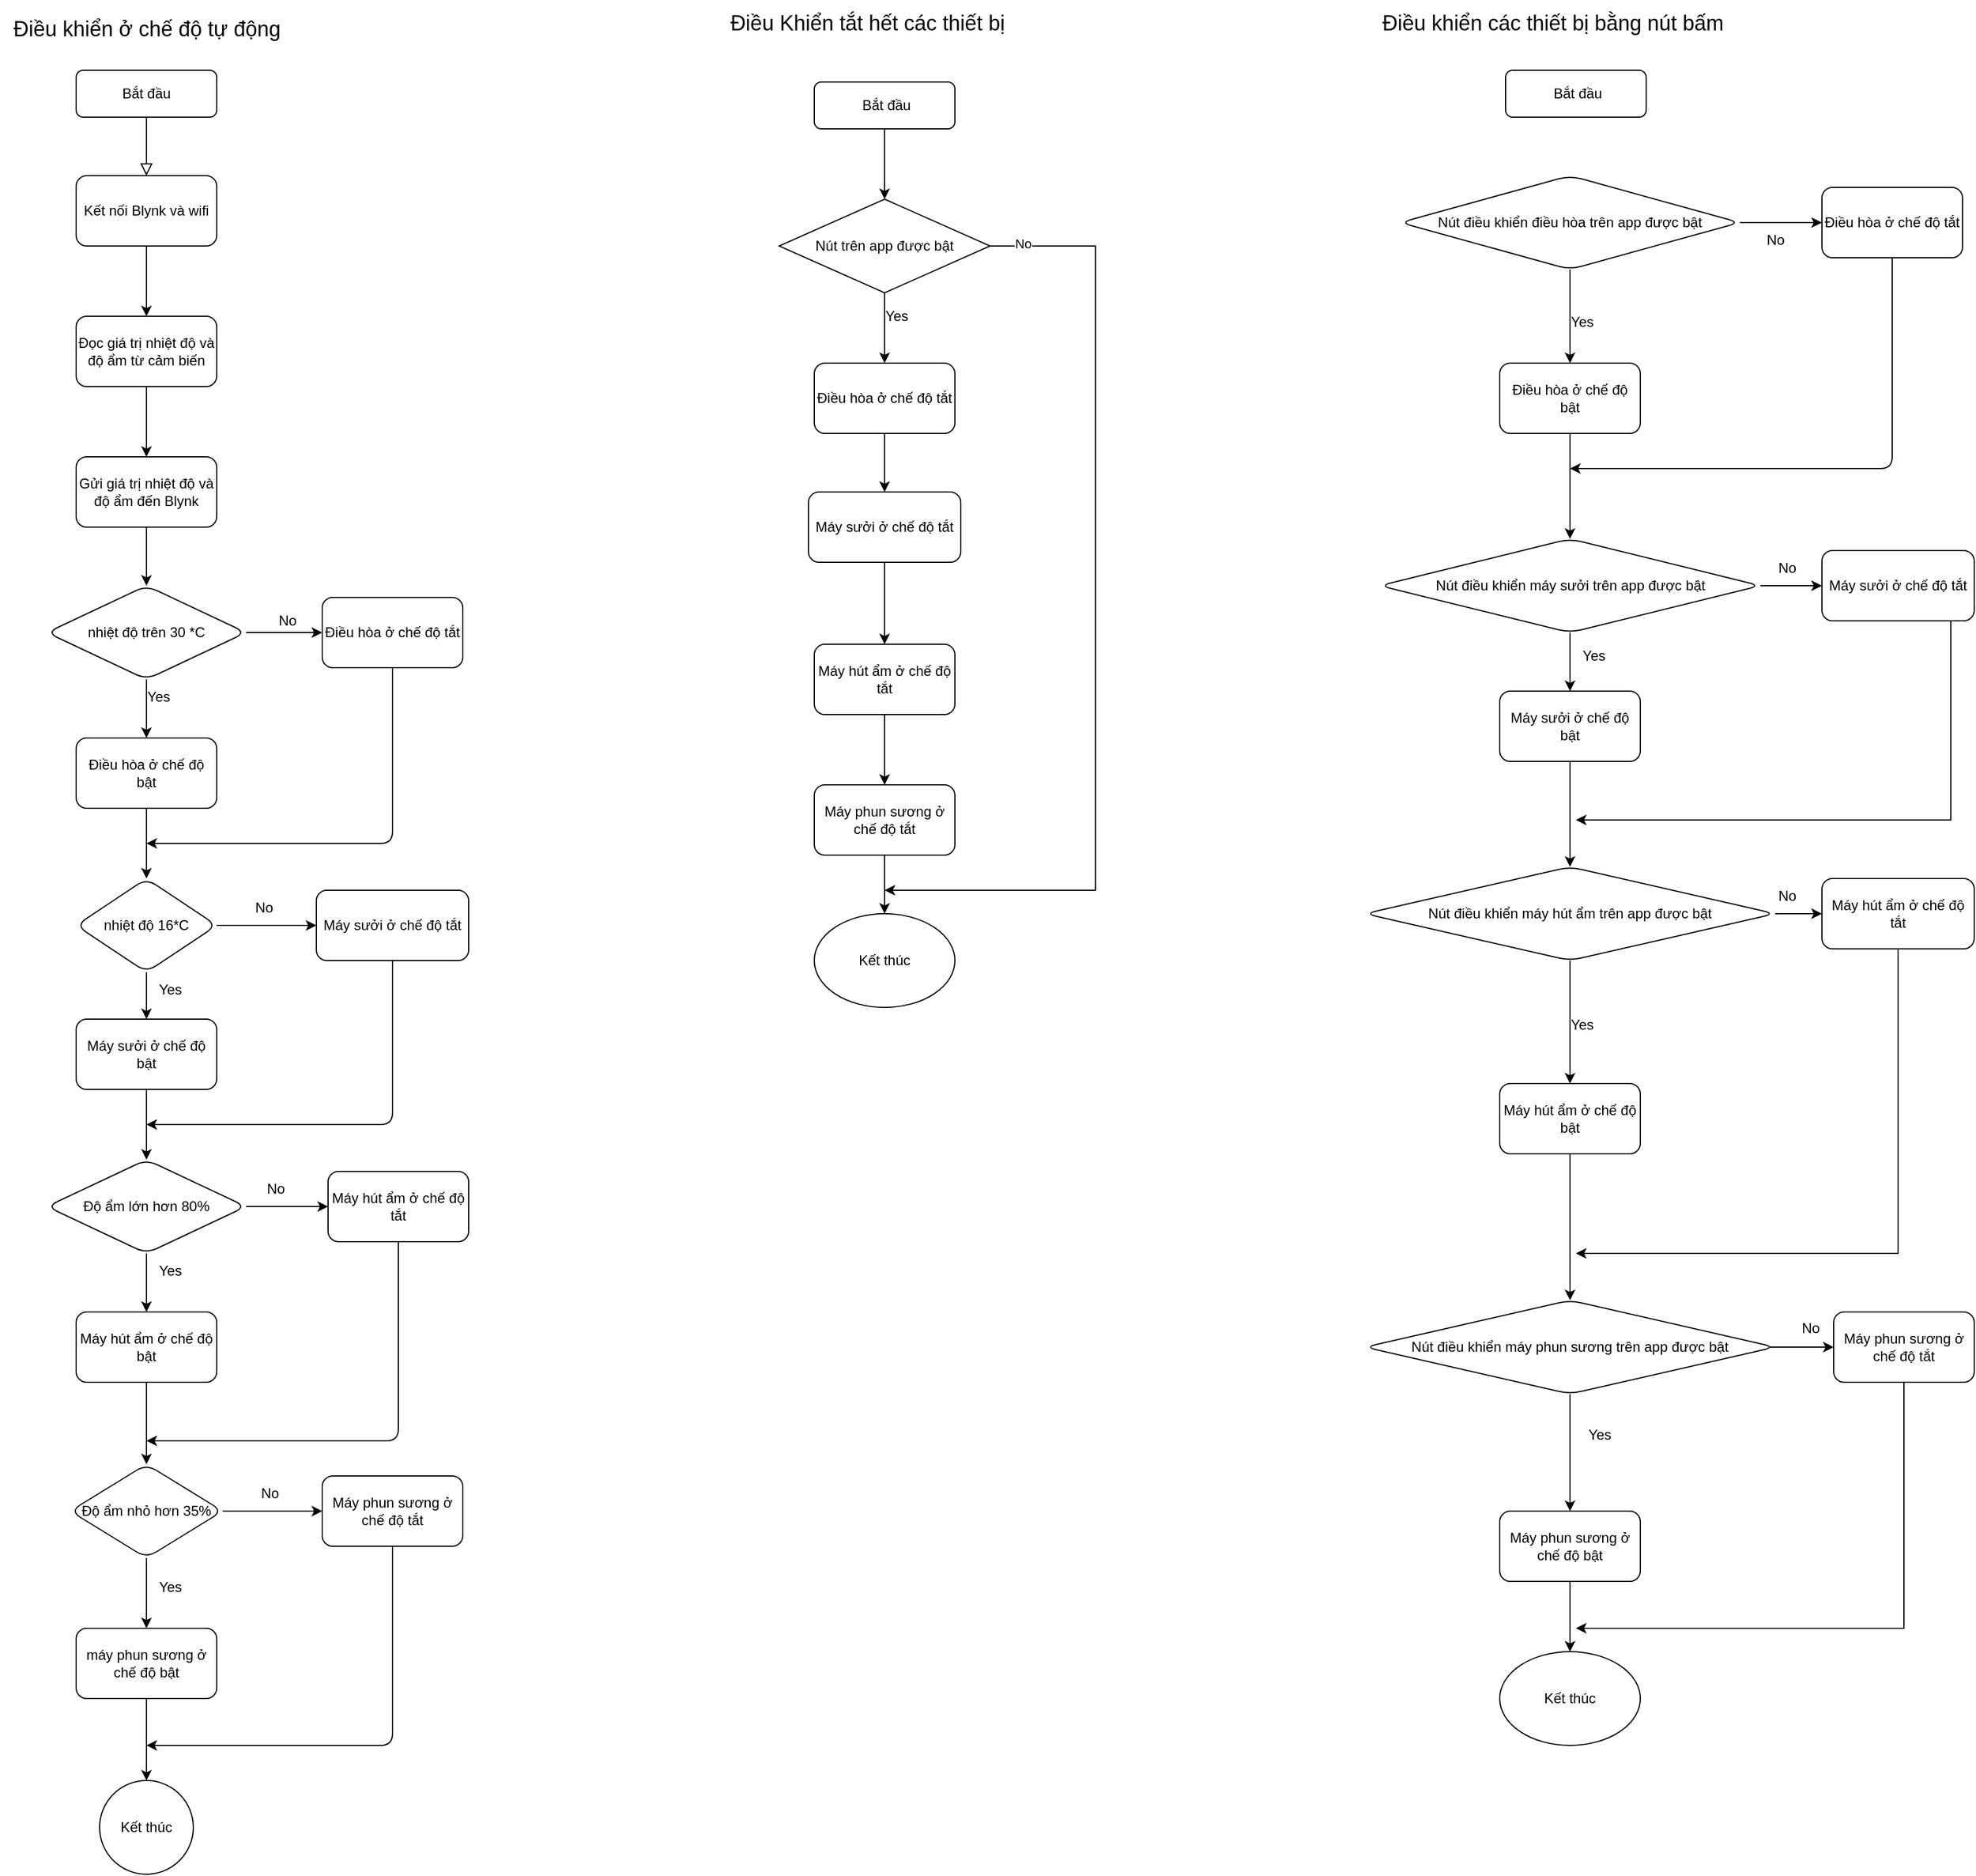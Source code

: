 <mxfile version="21.1.2" type="google">
  <diagram id="C5RBs43oDa-KdzZeNtuy" name="Page-1">
    <mxGraphModel grid="1" page="1" gridSize="10" guides="1" tooltips="1" connect="1" arrows="1" fold="1" pageScale="1" pageWidth="827" pageHeight="1169" math="0" shadow="0">
      <root>
        <mxCell id="WIyWlLk6GJQsqaUBKTNV-0" />
        <mxCell id="WIyWlLk6GJQsqaUBKTNV-1" parent="WIyWlLk6GJQsqaUBKTNV-0" />
        <mxCell id="WIyWlLk6GJQsqaUBKTNV-2" value="" style="rounded=1;html=1;jettySize=auto;orthogonalLoop=1;fontSize=11;endArrow=block;endFill=0;endSize=8;strokeWidth=1;shadow=0;labelBackgroundColor=none;edgeStyle=orthogonalEdgeStyle;fontColor=default;" edge="1" parent="WIyWlLk6GJQsqaUBKTNV-1" source="WIyWlLk6GJQsqaUBKTNV-3">
          <mxGeometry relative="1" as="geometry">
            <mxPoint x="220" y="170" as="targetPoint" />
          </mxGeometry>
        </mxCell>
        <mxCell id="WIyWlLk6GJQsqaUBKTNV-3" value="Bắt đầu" style="rounded=1;whiteSpace=wrap;html=1;fontSize=12;glass=0;strokeWidth=1;shadow=0;labelBackgroundColor=none;" vertex="1" parent="WIyWlLk6GJQsqaUBKTNV-1">
          <mxGeometry x="160" y="80" width="120" height="40" as="geometry" />
        </mxCell>
        <mxCell id="qnE6hqJ-58F6FV4E2Yw0-5" style="edgeStyle=orthogonalEdgeStyle;rounded=1;orthogonalLoop=1;jettySize=auto;html=1;exitX=0.5;exitY=1;exitDx=0;exitDy=0;entryX=0.5;entryY=0;entryDx=0;entryDy=0;labelBackgroundColor=none;fontColor=default;" edge="1" parent="WIyWlLk6GJQsqaUBKTNV-1" source="qnE6hqJ-58F6FV4E2Yw0-1">
          <mxGeometry relative="1" as="geometry">
            <mxPoint x="220" y="290" as="targetPoint" />
          </mxGeometry>
        </mxCell>
        <mxCell id="qnE6hqJ-58F6FV4E2Yw0-1" value="Kết nối Blynk và wifi" style="rounded=1;whiteSpace=wrap;html=1;labelBackgroundColor=none;" vertex="1" parent="WIyWlLk6GJQsqaUBKTNV-1">
          <mxGeometry x="160" y="170" width="120" height="60" as="geometry" />
        </mxCell>
        <mxCell id="qnE6hqJ-58F6FV4E2Yw0-8" style="edgeStyle=orthogonalEdgeStyle;rounded=1;orthogonalLoop=1;jettySize=auto;html=1;exitX=0.5;exitY=1;exitDx=0;exitDy=0;entryX=0.5;entryY=0;entryDx=0;entryDy=0;labelBackgroundColor=none;fontColor=default;" edge="1" parent="WIyWlLk6GJQsqaUBKTNV-1" source="qnE6hqJ-58F6FV4E2Yw0-6" target="qnE6hqJ-58F6FV4E2Yw0-7">
          <mxGeometry relative="1" as="geometry" />
        </mxCell>
        <mxCell id="qnE6hqJ-58F6FV4E2Yw0-6" value="Đọc giá trị nhiệt độ và độ ẩm từ cảm biến" style="rounded=1;whiteSpace=wrap;html=1;labelBackgroundColor=none;" vertex="1" parent="WIyWlLk6GJQsqaUBKTNV-1">
          <mxGeometry x="160" y="290" width="120" height="60" as="geometry" />
        </mxCell>
        <mxCell id="qnE6hqJ-58F6FV4E2Yw0-11" style="edgeStyle=orthogonalEdgeStyle;rounded=1;orthogonalLoop=1;jettySize=auto;html=1;exitX=0.5;exitY=1;exitDx=0;exitDy=0;entryX=0.5;entryY=0;entryDx=0;entryDy=0;labelBackgroundColor=none;fontColor=default;" edge="1" parent="WIyWlLk6GJQsqaUBKTNV-1" source="qnE6hqJ-58F6FV4E2Yw0-7" target="qnE6hqJ-58F6FV4E2Yw0-10">
          <mxGeometry relative="1" as="geometry" />
        </mxCell>
        <mxCell id="qnE6hqJ-58F6FV4E2Yw0-7" value="Gửi giá trị nhiệt độ và độ ẩm đến Blynk" style="rounded=1;whiteSpace=wrap;html=1;labelBackgroundColor=none;" vertex="1" parent="WIyWlLk6GJQsqaUBKTNV-1">
          <mxGeometry x="160" y="410" width="120" height="60" as="geometry" />
        </mxCell>
        <mxCell id="qnE6hqJ-58F6FV4E2Yw0-13" value="" style="edgeStyle=orthogonalEdgeStyle;rounded=1;orthogonalLoop=1;jettySize=auto;html=1;labelBackgroundColor=none;fontColor=default;" edge="1" parent="WIyWlLk6GJQsqaUBKTNV-1" source="qnE6hqJ-58F6FV4E2Yw0-10">
          <mxGeometry relative="1" as="geometry">
            <mxPoint x="220" y="650" as="targetPoint" />
          </mxGeometry>
        </mxCell>
        <mxCell id="qnE6hqJ-58F6FV4E2Yw0-16" value="" style="edgeStyle=orthogonalEdgeStyle;rounded=1;orthogonalLoop=1;jettySize=auto;html=1;labelBackgroundColor=none;fontColor=default;" edge="1" parent="WIyWlLk6GJQsqaUBKTNV-1" source="qnE6hqJ-58F6FV4E2Yw0-10" target="qnE6hqJ-58F6FV4E2Yw0-15">
          <mxGeometry relative="1" as="geometry" />
        </mxCell>
        <mxCell id="qnE6hqJ-58F6FV4E2Yw0-10" value="nhiệt độ trên 30 *C" style="rhombus;whiteSpace=wrap;html=1;labelBackgroundColor=none;rounded=1;" vertex="1" parent="WIyWlLk6GJQsqaUBKTNV-1">
          <mxGeometry x="135" y="520" width="170" height="80" as="geometry" />
        </mxCell>
        <mxCell id="qnE6hqJ-58F6FV4E2Yw0-19" style="edgeStyle=orthogonalEdgeStyle;rounded=1;orthogonalLoop=1;jettySize=auto;html=1;exitX=0.5;exitY=1;exitDx=0;exitDy=0;entryX=0.5;entryY=0;entryDx=0;entryDy=0;labelBackgroundColor=none;fontColor=default;" edge="1" parent="WIyWlLk6GJQsqaUBKTNV-1" source="qnE6hqJ-58F6FV4E2Yw0-14" target="qnE6hqJ-58F6FV4E2Yw0-18">
          <mxGeometry relative="1" as="geometry" />
        </mxCell>
        <mxCell id="qnE6hqJ-58F6FV4E2Yw0-14" value="Điều hòa ở chế độ bật" style="rounded=1;whiteSpace=wrap;html=1;labelBackgroundColor=none;" vertex="1" parent="WIyWlLk6GJQsqaUBKTNV-1">
          <mxGeometry x="160" y="650" width="120" height="60" as="geometry" />
        </mxCell>
        <mxCell id="qnE6hqJ-58F6FV4E2Yw0-25" style="edgeStyle=orthogonalEdgeStyle;rounded=1;orthogonalLoop=1;jettySize=auto;html=1;exitX=0.5;exitY=1;exitDx=0;exitDy=0;labelBackgroundColor=none;fontColor=default;" edge="1" parent="WIyWlLk6GJQsqaUBKTNV-1" source="qnE6hqJ-58F6FV4E2Yw0-15">
          <mxGeometry relative="1" as="geometry">
            <mxPoint x="220" y="740" as="targetPoint" />
            <Array as="points">
              <mxPoint x="430" y="740" />
              <mxPoint x="430" y="740" />
            </Array>
          </mxGeometry>
        </mxCell>
        <mxCell id="qnE6hqJ-58F6FV4E2Yw0-15" value="Điều hòa ở chế độ tắt" style="rounded=1;whiteSpace=wrap;html=1;labelBackgroundColor=none;" vertex="1" parent="WIyWlLk6GJQsqaUBKTNV-1">
          <mxGeometry x="370" y="530" width="120" height="60" as="geometry" />
        </mxCell>
        <mxCell id="qnE6hqJ-58F6FV4E2Yw0-23" style="edgeStyle=orthogonalEdgeStyle;rounded=1;orthogonalLoop=1;jettySize=auto;html=1;exitX=0.5;exitY=1;exitDx=0;exitDy=0;labelBackgroundColor=none;fontColor=default;" edge="1" parent="WIyWlLk6GJQsqaUBKTNV-1" source="qnE6hqJ-58F6FV4E2Yw0-18" target="qnE6hqJ-58F6FV4E2Yw0-20">
          <mxGeometry relative="1" as="geometry" />
        </mxCell>
        <mxCell id="qnE6hqJ-58F6FV4E2Yw0-42" value="" style="edgeStyle=orthogonalEdgeStyle;rounded=1;orthogonalLoop=1;jettySize=auto;html=1;" edge="1" parent="WIyWlLk6GJQsqaUBKTNV-1" source="qnE6hqJ-58F6FV4E2Yw0-18" target="qnE6hqJ-58F6FV4E2Yw0-26">
          <mxGeometry relative="1" as="geometry" />
        </mxCell>
        <mxCell id="qnE6hqJ-58F6FV4E2Yw0-18" value="nhiệt độ 16*C" style="rhombus;whiteSpace=wrap;html=1;labelBackgroundColor=none;rounded=1;" vertex="1" parent="WIyWlLk6GJQsqaUBKTNV-1">
          <mxGeometry x="160" y="770" width="120" height="80" as="geometry" />
        </mxCell>
        <mxCell id="qnE6hqJ-58F6FV4E2Yw0-28" style="edgeStyle=orthogonalEdgeStyle;rounded=1;orthogonalLoop=1;jettySize=auto;html=1;exitX=0.5;exitY=1;exitDx=0;exitDy=0;entryX=0.5;entryY=0;entryDx=0;entryDy=0;" edge="1" parent="WIyWlLk6GJQsqaUBKTNV-1" source="qnE6hqJ-58F6FV4E2Yw0-20" target="qnE6hqJ-58F6FV4E2Yw0-27">
          <mxGeometry relative="1" as="geometry" />
        </mxCell>
        <mxCell id="qnE6hqJ-58F6FV4E2Yw0-20" value="Máy sưởi ở chế độ bật" style="rounded=1;whiteSpace=wrap;html=1;labelBackgroundColor=none;" vertex="1" parent="WIyWlLk6GJQsqaUBKTNV-1">
          <mxGeometry x="160" y="890" width="120" height="60" as="geometry" />
        </mxCell>
        <mxCell id="qnE6hqJ-58F6FV4E2Yw0-48" style="edgeStyle=orthogonalEdgeStyle;rounded=1;orthogonalLoop=1;jettySize=auto;html=1;exitX=0.5;exitY=1;exitDx=0;exitDy=0;" edge="1" parent="WIyWlLk6GJQsqaUBKTNV-1" source="qnE6hqJ-58F6FV4E2Yw0-26">
          <mxGeometry relative="1" as="geometry">
            <mxPoint x="220" y="980" as="targetPoint" />
            <Array as="points">
              <mxPoint x="430" y="980" />
            </Array>
          </mxGeometry>
        </mxCell>
        <mxCell id="qnE6hqJ-58F6FV4E2Yw0-26" value="Máy sưởi ở chế độ tắt" style="rounded=1;whiteSpace=wrap;html=1;" vertex="1" parent="WIyWlLk6GJQsqaUBKTNV-1">
          <mxGeometry x="365" y="780" width="130" height="60" as="geometry" />
        </mxCell>
        <mxCell id="qnE6hqJ-58F6FV4E2Yw0-38" style="edgeStyle=orthogonalEdgeStyle;rounded=1;orthogonalLoop=1;jettySize=auto;html=1;exitX=0.5;exitY=1;exitDx=0;exitDy=0;" edge="1" parent="WIyWlLk6GJQsqaUBKTNV-1" source="qnE6hqJ-58F6FV4E2Yw0-27" target="qnE6hqJ-58F6FV4E2Yw0-30">
          <mxGeometry relative="1" as="geometry" />
        </mxCell>
        <mxCell id="qnE6hqJ-58F6FV4E2Yw0-41" value="" style="edgeStyle=orthogonalEdgeStyle;rounded=1;orthogonalLoop=1;jettySize=auto;html=1;" edge="1" parent="WIyWlLk6GJQsqaUBKTNV-1" source="qnE6hqJ-58F6FV4E2Yw0-27" target="qnE6hqJ-58F6FV4E2Yw0-29">
          <mxGeometry relative="1" as="geometry" />
        </mxCell>
        <mxCell id="qnE6hqJ-58F6FV4E2Yw0-27" value="Độ ẩm lớn hơn 80%" style="rhombus;whiteSpace=wrap;html=1;rounded=1;" vertex="1" parent="WIyWlLk6GJQsqaUBKTNV-1">
          <mxGeometry x="135" y="1010" width="170" height="80" as="geometry" />
        </mxCell>
        <mxCell id="qnE6hqJ-58F6FV4E2Yw0-49" style="edgeStyle=orthogonalEdgeStyle;rounded=1;orthogonalLoop=1;jettySize=auto;html=1;exitX=0.5;exitY=1;exitDx=0;exitDy=0;" edge="1" parent="WIyWlLk6GJQsqaUBKTNV-1" source="qnE6hqJ-58F6FV4E2Yw0-29">
          <mxGeometry relative="1" as="geometry">
            <mxPoint x="220" y="1250" as="targetPoint" />
            <Array as="points">
              <mxPoint x="435" y="1250" />
            </Array>
          </mxGeometry>
        </mxCell>
        <mxCell id="qnE6hqJ-58F6FV4E2Yw0-29" value="Máy hút ẩm ở chế độ tắt" style="rounded=1;whiteSpace=wrap;html=1;" vertex="1" parent="WIyWlLk6GJQsqaUBKTNV-1">
          <mxGeometry x="375" y="1020" width="120" height="60" as="geometry" />
        </mxCell>
        <mxCell id="qnE6hqJ-58F6FV4E2Yw0-34" value="" style="edgeStyle=orthogonalEdgeStyle;rounded=1;orthogonalLoop=1;jettySize=auto;html=1;" edge="1" parent="WIyWlLk6GJQsqaUBKTNV-1" source="qnE6hqJ-58F6FV4E2Yw0-30">
          <mxGeometry relative="1" as="geometry">
            <mxPoint x="220" y="1270" as="targetPoint" />
          </mxGeometry>
        </mxCell>
        <mxCell id="qnE6hqJ-58F6FV4E2Yw0-30" value="Máy hút ẩm ở chế độ bật" style="rounded=1;whiteSpace=wrap;html=1;" vertex="1" parent="WIyWlLk6GJQsqaUBKTNV-1">
          <mxGeometry x="160" y="1140" width="120" height="60" as="geometry" />
        </mxCell>
        <mxCell id="qnE6hqJ-58F6FV4E2Yw0-43" value="" style="edgeStyle=orthogonalEdgeStyle;rounded=1;orthogonalLoop=1;jettySize=auto;html=1;" edge="1" parent="WIyWlLk6GJQsqaUBKTNV-1" source="qnE6hqJ-58F6FV4E2Yw0-35" target="qnE6hqJ-58F6FV4E2Yw0-37">
          <mxGeometry relative="1" as="geometry" />
        </mxCell>
        <mxCell id="qnE6hqJ-58F6FV4E2Yw0-44" value="" style="edgeStyle=orthogonalEdgeStyle;rounded=1;orthogonalLoop=1;jettySize=auto;html=1;" edge="1" parent="WIyWlLk6GJQsqaUBKTNV-1" source="qnE6hqJ-58F6FV4E2Yw0-35" target="qnE6hqJ-58F6FV4E2Yw0-36">
          <mxGeometry relative="1" as="geometry" />
        </mxCell>
        <mxCell id="qnE6hqJ-58F6FV4E2Yw0-35" value="Độ ẩm nhỏ hơn 35%" style="rhombus;whiteSpace=wrap;html=1;rounded=1;" vertex="1" parent="WIyWlLk6GJQsqaUBKTNV-1">
          <mxGeometry x="155" y="1270" width="130" height="80" as="geometry" />
        </mxCell>
        <mxCell id="qnE6hqJ-58F6FV4E2Yw0-50" style="edgeStyle=orthogonalEdgeStyle;rounded=1;orthogonalLoop=1;jettySize=auto;html=1;exitX=0.5;exitY=1;exitDx=0;exitDy=0;" edge="1" parent="WIyWlLk6GJQsqaUBKTNV-1" source="qnE6hqJ-58F6FV4E2Yw0-36">
          <mxGeometry relative="1" as="geometry">
            <mxPoint x="220" y="1510" as="targetPoint" />
            <Array as="points">
              <mxPoint x="430" y="1510" />
            </Array>
          </mxGeometry>
        </mxCell>
        <mxCell id="qnE6hqJ-58F6FV4E2Yw0-36" value="Máy phun sương ở chế độ tắt" style="rounded=1;whiteSpace=wrap;html=1;" vertex="1" parent="WIyWlLk6GJQsqaUBKTNV-1">
          <mxGeometry x="370" y="1280" width="120" height="60" as="geometry" />
        </mxCell>
        <mxCell id="qnE6hqJ-58F6FV4E2Yw0-40" value="" style="edgeStyle=orthogonalEdgeStyle;rounded=1;orthogonalLoop=1;jettySize=auto;html=1;" edge="1" parent="WIyWlLk6GJQsqaUBKTNV-1" source="qnE6hqJ-58F6FV4E2Yw0-37" target="qnE6hqJ-58F6FV4E2Yw0-39">
          <mxGeometry relative="1" as="geometry" />
        </mxCell>
        <mxCell id="qnE6hqJ-58F6FV4E2Yw0-37" value="máy phun sương ở chế độ bật" style="rounded=1;whiteSpace=wrap;html=1;" vertex="1" parent="WIyWlLk6GJQsqaUBKTNV-1">
          <mxGeometry x="160" y="1410" width="120" height="60" as="geometry" />
        </mxCell>
        <mxCell id="qnE6hqJ-58F6FV4E2Yw0-39" value="Kết thúc" style="ellipse;whiteSpace=wrap;html=1;rounded=1;" vertex="1" parent="WIyWlLk6GJQsqaUBKTNV-1">
          <mxGeometry x="180" y="1540" width="80" height="80" as="geometry" />
        </mxCell>
        <mxCell id="qnE6hqJ-58F6FV4E2Yw0-45" value="No" style="text;html=1;align=center;verticalAlign=middle;resizable=0;points=[];autosize=1;strokeColor=none;fillColor=none;rounded=1;" vertex="1" parent="WIyWlLk6GJQsqaUBKTNV-1">
          <mxGeometry x="320" y="535" width="40" height="30" as="geometry" />
        </mxCell>
        <mxCell id="qnE6hqJ-58F6FV4E2Yw0-46" value="Yes" style="text;html=1;align=center;verticalAlign=middle;resizable=0;points=[];autosize=1;strokeColor=none;fillColor=none;rounded=1;" vertex="1" parent="WIyWlLk6GJQsqaUBKTNV-1">
          <mxGeometry x="210" y="600" width="40" height="30" as="geometry" />
        </mxCell>
        <mxCell id="pcFuqE260gQTk7zRgmMG-0" value="Yes" style="text;html=1;align=center;verticalAlign=middle;resizable=0;points=[];autosize=1;strokeColor=none;fillColor=none;rounded=1;" vertex="1" parent="WIyWlLk6GJQsqaUBKTNV-1">
          <mxGeometry x="220" y="850" width="40" height="30" as="geometry" />
        </mxCell>
        <mxCell id="pcFuqE260gQTk7zRgmMG-1" value="Yes" style="text;html=1;align=center;verticalAlign=middle;resizable=0;points=[];autosize=1;strokeColor=none;fillColor=none;rounded=1;" vertex="1" parent="WIyWlLk6GJQsqaUBKTNV-1">
          <mxGeometry x="220" y="1090" width="40" height="30" as="geometry" />
        </mxCell>
        <mxCell id="pcFuqE260gQTk7zRgmMG-2" value="Yes" style="text;html=1;align=center;verticalAlign=middle;resizable=0;points=[];autosize=1;strokeColor=none;fillColor=none;rounded=1;" vertex="1" parent="WIyWlLk6GJQsqaUBKTNV-1">
          <mxGeometry x="220" y="1360" width="40" height="30" as="geometry" />
        </mxCell>
        <mxCell id="pcFuqE260gQTk7zRgmMG-3" value="No" style="text;html=1;align=center;verticalAlign=middle;resizable=0;points=[];autosize=1;strokeColor=none;fillColor=none;rounded=1;" vertex="1" parent="WIyWlLk6GJQsqaUBKTNV-1">
          <mxGeometry x="305" y="1280" width="40" height="30" as="geometry" />
        </mxCell>
        <mxCell id="pcFuqE260gQTk7zRgmMG-4" value="No" style="text;html=1;align=center;verticalAlign=middle;resizable=0;points=[];autosize=1;strokeColor=none;fillColor=none;rounded=1;" vertex="1" parent="WIyWlLk6GJQsqaUBKTNV-1">
          <mxGeometry x="310" y="1020" width="40" height="30" as="geometry" />
        </mxCell>
        <mxCell id="pcFuqE260gQTk7zRgmMG-5" value="No" style="text;html=1;align=center;verticalAlign=middle;resizable=0;points=[];autosize=1;strokeColor=none;fillColor=none;rounded=1;" vertex="1" parent="WIyWlLk6GJQsqaUBKTNV-1">
          <mxGeometry x="300" y="780" width="40" height="30" as="geometry" />
        </mxCell>
        <mxCell id="UxcqCwCVF7L0H1pj8brZ-13" value="" style="edgeStyle=orthogonalEdgeStyle;rounded=0;orthogonalLoop=1;jettySize=auto;html=1;" edge="1" parent="WIyWlLk6GJQsqaUBKTNV-1" source="UxcqCwCVF7L0H1pj8brZ-0" target="UxcqCwCVF7L0H1pj8brZ-1">
          <mxGeometry relative="1" as="geometry" />
        </mxCell>
        <mxCell id="UxcqCwCVF7L0H1pj8brZ-0" value="&amp;nbsp;Bắt đầu" style="rounded=1;whiteSpace=wrap;html=1;" vertex="1" parent="WIyWlLk6GJQsqaUBKTNV-1">
          <mxGeometry x="790" y="90" width="120" height="40" as="geometry" />
        </mxCell>
        <mxCell id="UxcqCwCVF7L0H1pj8brZ-3" value="" style="edgeStyle=orthogonalEdgeStyle;rounded=0;orthogonalLoop=1;jettySize=auto;html=1;" edge="1" parent="WIyWlLk6GJQsqaUBKTNV-1" source="UxcqCwCVF7L0H1pj8brZ-1">
          <mxGeometry relative="1" as="geometry">
            <mxPoint x="850" y="330" as="targetPoint" />
          </mxGeometry>
        </mxCell>
        <mxCell id="UxcqCwCVF7L0H1pj8brZ-15" style="edgeStyle=orthogonalEdgeStyle;rounded=0;orthogonalLoop=1;jettySize=auto;html=1;exitX=1;exitY=0.5;exitDx=0;exitDy=0;" edge="1" parent="WIyWlLk6GJQsqaUBKTNV-1" source="UxcqCwCVF7L0H1pj8brZ-1">
          <mxGeometry relative="1" as="geometry">
            <mxPoint x="850" y="780" as="targetPoint" />
            <Array as="points">
              <mxPoint x="1030" y="230" />
              <mxPoint x="1030" y="780" />
            </Array>
          </mxGeometry>
        </mxCell>
        <mxCell id="UxcqCwCVF7L0H1pj8brZ-16" value="No" style="edgeLabel;html=1;align=center;verticalAlign=middle;resizable=0;points=[];" connectable="0" vertex="1" parent="UxcqCwCVF7L0H1pj8brZ-15">
          <mxGeometry x="-0.933" y="2" relative="1" as="geometry">
            <mxPoint as="offset" />
          </mxGeometry>
        </mxCell>
        <mxCell id="UxcqCwCVF7L0H1pj8brZ-1" value="Nút trên app được bật" style="rhombus;whiteSpace=wrap;html=1;" vertex="1" parent="WIyWlLk6GJQsqaUBKTNV-1">
          <mxGeometry x="760" y="190" width="180" height="80" as="geometry" />
        </mxCell>
        <mxCell id="UxcqCwCVF7L0H1pj8brZ-8" value="" style="edgeStyle=orthogonalEdgeStyle;rounded=0;orthogonalLoop=1;jettySize=auto;html=1;" edge="1" parent="WIyWlLk6GJQsqaUBKTNV-1" source="UxcqCwCVF7L0H1pj8brZ-4" target="UxcqCwCVF7L0H1pj8brZ-5">
          <mxGeometry relative="1" as="geometry" />
        </mxCell>
        <mxCell id="UxcqCwCVF7L0H1pj8brZ-4" value="Điều hòa ở chế độ tắt" style="rounded=1;whiteSpace=wrap;html=1;labelBackgroundColor=none;" vertex="1" parent="WIyWlLk6GJQsqaUBKTNV-1">
          <mxGeometry x="790" y="330" width="120" height="60" as="geometry" />
        </mxCell>
        <mxCell id="UxcqCwCVF7L0H1pj8brZ-9" value="" style="edgeStyle=orthogonalEdgeStyle;rounded=0;orthogonalLoop=1;jettySize=auto;html=1;" edge="1" parent="WIyWlLk6GJQsqaUBKTNV-1" source="UxcqCwCVF7L0H1pj8brZ-5" target="UxcqCwCVF7L0H1pj8brZ-6">
          <mxGeometry relative="1" as="geometry" />
        </mxCell>
        <mxCell id="UxcqCwCVF7L0H1pj8brZ-5" value="Máy sưởi ở chế độ tắt" style="rounded=1;whiteSpace=wrap;html=1;" vertex="1" parent="WIyWlLk6GJQsqaUBKTNV-1">
          <mxGeometry x="785" y="440" width="130" height="60" as="geometry" />
        </mxCell>
        <mxCell id="UxcqCwCVF7L0H1pj8brZ-10" value="" style="edgeStyle=orthogonalEdgeStyle;rounded=0;orthogonalLoop=1;jettySize=auto;html=1;" edge="1" parent="WIyWlLk6GJQsqaUBKTNV-1" source="UxcqCwCVF7L0H1pj8brZ-6" target="UxcqCwCVF7L0H1pj8brZ-7">
          <mxGeometry relative="1" as="geometry" />
        </mxCell>
        <mxCell id="UxcqCwCVF7L0H1pj8brZ-6" value="Máy hút ẩm ở chế độ tắt" style="rounded=1;whiteSpace=wrap;html=1;" vertex="1" parent="WIyWlLk6GJQsqaUBKTNV-1">
          <mxGeometry x="790" y="570" width="120" height="60" as="geometry" />
        </mxCell>
        <mxCell id="UxcqCwCVF7L0H1pj8brZ-12" value="" style="edgeStyle=orthogonalEdgeStyle;rounded=0;orthogonalLoop=1;jettySize=auto;html=1;" edge="1" parent="WIyWlLk6GJQsqaUBKTNV-1" source="UxcqCwCVF7L0H1pj8brZ-7" target="UxcqCwCVF7L0H1pj8brZ-11">
          <mxGeometry relative="1" as="geometry" />
        </mxCell>
        <mxCell id="UxcqCwCVF7L0H1pj8brZ-7" value="Máy phun sương ở chế độ tắt" style="rounded=1;whiteSpace=wrap;html=1;" vertex="1" parent="WIyWlLk6GJQsqaUBKTNV-1">
          <mxGeometry x="790" y="690" width="120" height="60" as="geometry" />
        </mxCell>
        <mxCell id="UxcqCwCVF7L0H1pj8brZ-11" value="Kết thúc" style="ellipse;whiteSpace=wrap;html=1;" vertex="1" parent="WIyWlLk6GJQsqaUBKTNV-1">
          <mxGeometry x="790" y="800" width="120" height="80" as="geometry" />
        </mxCell>
        <mxCell id="UxcqCwCVF7L0H1pj8brZ-14" value="Yes" style="text;html=1;align=center;verticalAlign=middle;resizable=0;points=[];autosize=1;strokeColor=none;fillColor=none;" vertex="1" parent="WIyWlLk6GJQsqaUBKTNV-1">
          <mxGeometry x="840" y="275" width="40" height="30" as="geometry" />
        </mxCell>
        <mxCell id="UxcqCwCVF7L0H1pj8brZ-17" value="&lt;font style=&quot;font-size: 18px;&quot;&gt;Điều khiển ở chế độ tự động&lt;/font&gt;" style="text;html=1;align=center;verticalAlign=middle;resizable=0;points=[];autosize=1;strokeColor=none;fillColor=none;" vertex="1" parent="WIyWlLk6GJQsqaUBKTNV-1">
          <mxGeometry x="95" y="25" width="250" height="40" as="geometry" />
        </mxCell>
        <mxCell id="UxcqCwCVF7L0H1pj8brZ-18" value="&lt;span style=&quot;font-size: 18px;&quot;&gt;Điều Khiển tắt hết các thiết bị&lt;/span&gt;" style="text;html=1;align=center;verticalAlign=middle;resizable=0;points=[];autosize=1;strokeColor=none;fillColor=none;" vertex="1" parent="WIyWlLk6GJQsqaUBKTNV-1">
          <mxGeometry x="705" y="20" width="260" height="40" as="geometry" />
        </mxCell>
        <mxCell id="UxcqCwCVF7L0H1pj8brZ-19" value="&lt;span style=&quot;font-size: 18px;&quot;&gt;Điều khiển các thiết bị bằng nút bấm&lt;/span&gt;" style="text;html=1;align=center;verticalAlign=middle;resizable=0;points=[];autosize=1;strokeColor=none;fillColor=none;" vertex="1" parent="WIyWlLk6GJQsqaUBKTNV-1">
          <mxGeometry x="1265" y="20" width="310" height="40" as="geometry" />
        </mxCell>
        <mxCell id="UxcqCwCVF7L0H1pj8brZ-20" value="&amp;nbsp;Bắt đầu" style="rounded=1;whiteSpace=wrap;html=1;" vertex="1" parent="WIyWlLk6GJQsqaUBKTNV-1">
          <mxGeometry x="1380" y="80" width="120" height="40" as="geometry" />
        </mxCell>
        <mxCell id="UxcqCwCVF7L0H1pj8brZ-22" value="" style="edgeStyle=orthogonalEdgeStyle;rounded=1;orthogonalLoop=1;jettySize=auto;html=1;labelBackgroundColor=none;fontColor=default;" edge="1" parent="WIyWlLk6GJQsqaUBKTNV-1" source="UxcqCwCVF7L0H1pj8brZ-24">
          <mxGeometry relative="1" as="geometry">
            <mxPoint x="1435" y="330" as="targetPoint" />
          </mxGeometry>
        </mxCell>
        <mxCell id="UxcqCwCVF7L0H1pj8brZ-23" value="" style="edgeStyle=orthogonalEdgeStyle;rounded=1;orthogonalLoop=1;jettySize=auto;html=1;labelBackgroundColor=none;fontColor=default;" edge="1" parent="WIyWlLk6GJQsqaUBKTNV-1" source="UxcqCwCVF7L0H1pj8brZ-24" target="UxcqCwCVF7L0H1pj8brZ-28">
          <mxGeometry relative="1" as="geometry" />
        </mxCell>
        <mxCell id="UxcqCwCVF7L0H1pj8brZ-24" value="Nút điều khiển điều hòa trên app được bật" style="rhombus;whiteSpace=wrap;html=1;labelBackgroundColor=none;rounded=1;" vertex="1" parent="WIyWlLk6GJQsqaUBKTNV-1">
          <mxGeometry x="1290" y="170" width="290" height="80" as="geometry" />
        </mxCell>
        <mxCell id="UxcqCwCVF7L0H1pj8brZ-25" style="edgeStyle=orthogonalEdgeStyle;rounded=1;orthogonalLoop=1;jettySize=auto;html=1;exitX=0.5;exitY=1;exitDx=0;exitDy=0;entryX=0.5;entryY=0;entryDx=0;entryDy=0;labelBackgroundColor=none;fontColor=default;" edge="1" parent="WIyWlLk6GJQsqaUBKTNV-1" source="UxcqCwCVF7L0H1pj8brZ-26" target="UxcqCwCVF7L0H1pj8brZ-31">
          <mxGeometry relative="1" as="geometry" />
        </mxCell>
        <mxCell id="UxcqCwCVF7L0H1pj8brZ-26" value="Điều hòa ở chế độ bật" style="rounded=1;whiteSpace=wrap;html=1;labelBackgroundColor=none;" vertex="1" parent="WIyWlLk6GJQsqaUBKTNV-1">
          <mxGeometry x="1375" y="330" width="120" height="60" as="geometry" />
        </mxCell>
        <mxCell id="UxcqCwCVF7L0H1pj8brZ-27" style="edgeStyle=orthogonalEdgeStyle;rounded=1;orthogonalLoop=1;jettySize=auto;html=1;exitX=0.5;exitY=1;exitDx=0;exitDy=0;labelBackgroundColor=none;fontColor=default;" edge="1" parent="WIyWlLk6GJQsqaUBKTNV-1" source="UxcqCwCVF7L0H1pj8brZ-28">
          <mxGeometry relative="1" as="geometry">
            <mxPoint x="1435" y="420" as="targetPoint" />
            <Array as="points">
              <mxPoint x="1645" y="420" />
              <mxPoint x="1645" y="420" />
            </Array>
          </mxGeometry>
        </mxCell>
        <mxCell id="UxcqCwCVF7L0H1pj8brZ-28" value="Điều hòa ở chế độ tắt" style="rounded=1;whiteSpace=wrap;html=1;labelBackgroundColor=none;" vertex="1" parent="WIyWlLk6GJQsqaUBKTNV-1">
          <mxGeometry x="1650" y="180" width="120" height="60" as="geometry" />
        </mxCell>
        <mxCell id="UxcqCwCVF7L0H1pj8brZ-29" style="edgeStyle=orthogonalEdgeStyle;rounded=1;orthogonalLoop=1;jettySize=auto;html=1;exitX=0.5;exitY=1;exitDx=0;exitDy=0;labelBackgroundColor=none;fontColor=default;" edge="1" parent="WIyWlLk6GJQsqaUBKTNV-1" source="UxcqCwCVF7L0H1pj8brZ-31" target="UxcqCwCVF7L0H1pj8brZ-33">
          <mxGeometry relative="1" as="geometry" />
        </mxCell>
        <mxCell id="UxcqCwCVF7L0H1pj8brZ-30" value="" style="edgeStyle=orthogonalEdgeStyle;rounded=1;orthogonalLoop=1;jettySize=auto;html=1;" edge="1" parent="WIyWlLk6GJQsqaUBKTNV-1" source="UxcqCwCVF7L0H1pj8brZ-31" target="UxcqCwCVF7L0H1pj8brZ-35">
          <mxGeometry relative="1" as="geometry" />
        </mxCell>
        <mxCell id="UxcqCwCVF7L0H1pj8brZ-31" value="Nút điều khiển máy sưởi trên app được bật" style="rhombus;whiteSpace=wrap;html=1;labelBackgroundColor=none;rounded=1;" vertex="1" parent="WIyWlLk6GJQsqaUBKTNV-1">
          <mxGeometry x="1272.5" y="480" width="325" height="80" as="geometry" />
        </mxCell>
        <mxCell id="UxcqCwCVF7L0H1pj8brZ-32" style="edgeStyle=orthogonalEdgeStyle;rounded=1;orthogonalLoop=1;jettySize=auto;html=1;exitX=0.5;exitY=1;exitDx=0;exitDy=0;entryX=0.5;entryY=0;entryDx=0;entryDy=0;" edge="1" parent="WIyWlLk6GJQsqaUBKTNV-1" source="UxcqCwCVF7L0H1pj8brZ-33" target="UxcqCwCVF7L0H1pj8brZ-38">
          <mxGeometry relative="1" as="geometry" />
        </mxCell>
        <mxCell id="UxcqCwCVF7L0H1pj8brZ-33" value="Máy sưởi ở chế độ bật" style="rounded=1;whiteSpace=wrap;html=1;labelBackgroundColor=none;" vertex="1" parent="WIyWlLk6GJQsqaUBKTNV-1">
          <mxGeometry x="1375" y="610" width="120" height="60" as="geometry" />
        </mxCell>
        <mxCell id="UxcqCwCVF7L0H1pj8brZ-58" style="edgeStyle=orthogonalEdgeStyle;rounded=0;orthogonalLoop=1;jettySize=auto;html=1;exitX=0.5;exitY=1;exitDx=0;exitDy=0;" edge="1" parent="WIyWlLk6GJQsqaUBKTNV-1" source="UxcqCwCVF7L0H1pj8brZ-35">
          <mxGeometry relative="1" as="geometry">
            <mxPoint x="1440" y="720" as="targetPoint" />
            <Array as="points">
              <mxPoint x="1760" y="550" />
              <mxPoint x="1760" y="720" />
            </Array>
          </mxGeometry>
        </mxCell>
        <mxCell id="UxcqCwCVF7L0H1pj8brZ-35" value="Máy sưởi ở chế độ tắt" style="rounded=1;whiteSpace=wrap;html=1;" vertex="1" parent="WIyWlLk6GJQsqaUBKTNV-1">
          <mxGeometry x="1650" y="490" width="130" height="60" as="geometry" />
        </mxCell>
        <mxCell id="UxcqCwCVF7L0H1pj8brZ-36" style="edgeStyle=orthogonalEdgeStyle;rounded=1;orthogonalLoop=1;jettySize=auto;html=1;exitX=0.5;exitY=1;exitDx=0;exitDy=0;" edge="1" parent="WIyWlLk6GJQsqaUBKTNV-1" source="UxcqCwCVF7L0H1pj8brZ-38" target="UxcqCwCVF7L0H1pj8brZ-42">
          <mxGeometry relative="1" as="geometry" />
        </mxCell>
        <mxCell id="UxcqCwCVF7L0H1pj8brZ-37" value="" style="edgeStyle=orthogonalEdgeStyle;rounded=1;orthogonalLoop=1;jettySize=auto;html=1;" edge="1" parent="WIyWlLk6GJQsqaUBKTNV-1" source="UxcqCwCVF7L0H1pj8brZ-38" target="UxcqCwCVF7L0H1pj8brZ-40">
          <mxGeometry relative="1" as="geometry" />
        </mxCell>
        <mxCell id="UxcqCwCVF7L0H1pj8brZ-38" value="Nút điều khiển máy hút ẩm trên app được bật" style="rhombus;whiteSpace=wrap;html=1;rounded=1;" vertex="1" parent="WIyWlLk6GJQsqaUBKTNV-1">
          <mxGeometry x="1260" y="760" width="350" height="80" as="geometry" />
        </mxCell>
        <mxCell id="UxcqCwCVF7L0H1pj8brZ-61" style="edgeStyle=orthogonalEdgeStyle;rounded=0;orthogonalLoop=1;jettySize=auto;html=1;exitX=0.5;exitY=1;exitDx=0;exitDy=0;" edge="1" parent="WIyWlLk6GJQsqaUBKTNV-1" source="UxcqCwCVF7L0H1pj8brZ-40">
          <mxGeometry relative="1" as="geometry">
            <mxPoint x="1440" y="1090" as="targetPoint" />
            <Array as="points">
              <mxPoint x="1715" y="1090" />
            </Array>
          </mxGeometry>
        </mxCell>
        <mxCell id="UxcqCwCVF7L0H1pj8brZ-40" value="Máy hút ẩm ở chế độ tắt" style="rounded=1;whiteSpace=wrap;html=1;" vertex="1" parent="WIyWlLk6GJQsqaUBKTNV-1">
          <mxGeometry x="1650" y="770" width="130" height="60" as="geometry" />
        </mxCell>
        <mxCell id="UxcqCwCVF7L0H1pj8brZ-60" style="edgeStyle=orthogonalEdgeStyle;rounded=0;orthogonalLoop=1;jettySize=auto;html=1;exitX=0.5;exitY=1;exitDx=0;exitDy=0;" edge="1" parent="WIyWlLk6GJQsqaUBKTNV-1" source="UxcqCwCVF7L0H1pj8brZ-42" target="UxcqCwCVF7L0H1pj8brZ-45">
          <mxGeometry relative="1" as="geometry" />
        </mxCell>
        <mxCell id="UxcqCwCVF7L0H1pj8brZ-42" value="Máy hút ẩm ở chế độ bật" style="rounded=1;whiteSpace=wrap;html=1;" vertex="1" parent="WIyWlLk6GJQsqaUBKTNV-1">
          <mxGeometry x="1375" y="945" width="120" height="60" as="geometry" />
        </mxCell>
        <mxCell id="UxcqCwCVF7L0H1pj8brZ-44" value="" style="edgeStyle=orthogonalEdgeStyle;rounded=1;orthogonalLoop=1;jettySize=auto;html=1;exitX=0.975;exitY=0.5;exitDx=0;exitDy=0;exitPerimeter=0;" edge="1" parent="WIyWlLk6GJQsqaUBKTNV-1" source="UxcqCwCVF7L0H1pj8brZ-45" target="UxcqCwCVF7L0H1pj8brZ-46">
          <mxGeometry relative="1" as="geometry" />
        </mxCell>
        <mxCell id="UxcqCwCVF7L0H1pj8brZ-63" style="edgeStyle=orthogonalEdgeStyle;rounded=0;orthogonalLoop=1;jettySize=auto;html=1;exitX=0.5;exitY=1;exitDx=0;exitDy=0;entryX=0.5;entryY=0;entryDx=0;entryDy=0;" edge="1" parent="WIyWlLk6GJQsqaUBKTNV-1" source="UxcqCwCVF7L0H1pj8brZ-45" target="UxcqCwCVF7L0H1pj8brZ-62">
          <mxGeometry relative="1" as="geometry" />
        </mxCell>
        <mxCell id="UxcqCwCVF7L0H1pj8brZ-45" value="Nút điều khiển máy phun sương trên app được bật" style="rhombus;whiteSpace=wrap;html=1;rounded=1;" vertex="1" parent="WIyWlLk6GJQsqaUBKTNV-1">
          <mxGeometry x="1260" y="1130" width="350" height="80" as="geometry" />
        </mxCell>
        <mxCell id="UxcqCwCVF7L0H1pj8brZ-65" style="edgeStyle=orthogonalEdgeStyle;rounded=0;orthogonalLoop=1;jettySize=auto;html=1;exitX=0.5;exitY=1;exitDx=0;exitDy=0;" edge="1" parent="WIyWlLk6GJQsqaUBKTNV-1" source="UxcqCwCVF7L0H1pj8brZ-46">
          <mxGeometry relative="1" as="geometry">
            <mxPoint x="1440" y="1410" as="targetPoint" />
            <Array as="points">
              <mxPoint x="1720" y="1410" />
            </Array>
          </mxGeometry>
        </mxCell>
        <mxCell id="UxcqCwCVF7L0H1pj8brZ-46" value="Máy phun sương ở chế độ tắt" style="rounded=1;whiteSpace=wrap;html=1;" vertex="1" parent="WIyWlLk6GJQsqaUBKTNV-1">
          <mxGeometry x="1660" y="1140" width="120" height="60" as="geometry" />
        </mxCell>
        <mxCell id="UxcqCwCVF7L0H1pj8brZ-47" value="No" style="text;html=1;align=center;verticalAlign=middle;resizable=0;points=[];autosize=1;strokeColor=none;fillColor=none;rounded=1;" vertex="1" parent="WIyWlLk6GJQsqaUBKTNV-1">
          <mxGeometry x="1590" y="210" width="40" height="30" as="geometry" />
        </mxCell>
        <mxCell id="UxcqCwCVF7L0H1pj8brZ-48" value="Yes" style="text;html=1;align=center;verticalAlign=middle;resizable=0;points=[];autosize=1;strokeColor=none;fillColor=none;rounded=1;" vertex="1" parent="WIyWlLk6GJQsqaUBKTNV-1">
          <mxGeometry x="1425" y="280" width="40" height="30" as="geometry" />
        </mxCell>
        <mxCell id="UxcqCwCVF7L0H1pj8brZ-49" value="Yes" style="text;html=1;align=center;verticalAlign=middle;resizable=0;points=[];autosize=1;strokeColor=none;fillColor=none;rounded=1;" vertex="1" parent="WIyWlLk6GJQsqaUBKTNV-1">
          <mxGeometry x="1435" y="565" width="40" height="30" as="geometry" />
        </mxCell>
        <mxCell id="UxcqCwCVF7L0H1pj8brZ-50" value="Yes" style="text;html=1;align=center;verticalAlign=middle;resizable=0;points=[];autosize=1;strokeColor=none;fillColor=none;rounded=1;" vertex="1" parent="WIyWlLk6GJQsqaUBKTNV-1">
          <mxGeometry x="1425" y="880" width="40" height="30" as="geometry" />
        </mxCell>
        <mxCell id="UxcqCwCVF7L0H1pj8brZ-51" value="Yes" style="text;html=1;align=center;verticalAlign=middle;resizable=0;points=[];autosize=1;strokeColor=none;fillColor=none;rounded=1;" vertex="1" parent="WIyWlLk6GJQsqaUBKTNV-1">
          <mxGeometry x="1440" y="1230" width="40" height="30" as="geometry" />
        </mxCell>
        <mxCell id="UxcqCwCVF7L0H1pj8brZ-52" value="No" style="text;html=1;align=center;verticalAlign=middle;resizable=0;points=[];autosize=1;strokeColor=none;fillColor=none;rounded=1;" vertex="1" parent="WIyWlLk6GJQsqaUBKTNV-1">
          <mxGeometry x="1620" y="1139" width="40" height="30" as="geometry" />
        </mxCell>
        <mxCell id="UxcqCwCVF7L0H1pj8brZ-53" value="No" style="text;html=1;align=center;verticalAlign=middle;resizable=0;points=[];autosize=1;strokeColor=none;fillColor=none;rounded=1;" vertex="1" parent="WIyWlLk6GJQsqaUBKTNV-1">
          <mxGeometry x="1600" y="770" width="40" height="30" as="geometry" />
        </mxCell>
        <mxCell id="UxcqCwCVF7L0H1pj8brZ-54" value="No" style="text;html=1;align=center;verticalAlign=middle;resizable=0;points=[];autosize=1;strokeColor=none;fillColor=none;rounded=1;" vertex="1" parent="WIyWlLk6GJQsqaUBKTNV-1">
          <mxGeometry x="1600" y="490" width="40" height="30" as="geometry" />
        </mxCell>
        <mxCell id="UxcqCwCVF7L0H1pj8brZ-56" value="Kết thúc" style="ellipse;whiteSpace=wrap;html=1;" vertex="1" parent="WIyWlLk6GJQsqaUBKTNV-1">
          <mxGeometry x="1375" y="1430" width="120" height="80" as="geometry" />
        </mxCell>
        <mxCell id="UxcqCwCVF7L0H1pj8brZ-64" style="edgeStyle=orthogonalEdgeStyle;rounded=0;orthogonalLoop=1;jettySize=auto;html=1;exitX=0.5;exitY=1;exitDx=0;exitDy=0;entryX=0.5;entryY=0;entryDx=0;entryDy=0;" edge="1" parent="WIyWlLk6GJQsqaUBKTNV-1" source="UxcqCwCVF7L0H1pj8brZ-62" target="UxcqCwCVF7L0H1pj8brZ-56">
          <mxGeometry relative="1" as="geometry" />
        </mxCell>
        <mxCell id="UxcqCwCVF7L0H1pj8brZ-62" value="Máy phun sương ở chế độ bật" style="rounded=1;whiteSpace=wrap;html=1;" vertex="1" parent="WIyWlLk6GJQsqaUBKTNV-1">
          <mxGeometry x="1375" y="1310" width="120" height="60" as="geometry" />
        </mxCell>
      </root>
    </mxGraphModel>
  </diagram>
</mxfile>
